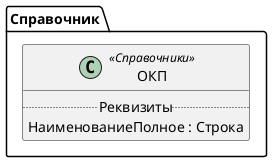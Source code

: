 ﻿@startuml ОбщероссийскийКлассификаторПродукции
'!include templates.wsd
'..\include templates.wsd
class Справочник.ОбщероссийскийКлассификаторПродукции as "ОКП" <<Справочники>>
{
..Реквизиты..
НаименованиеПолное : Строка
}
@enduml
